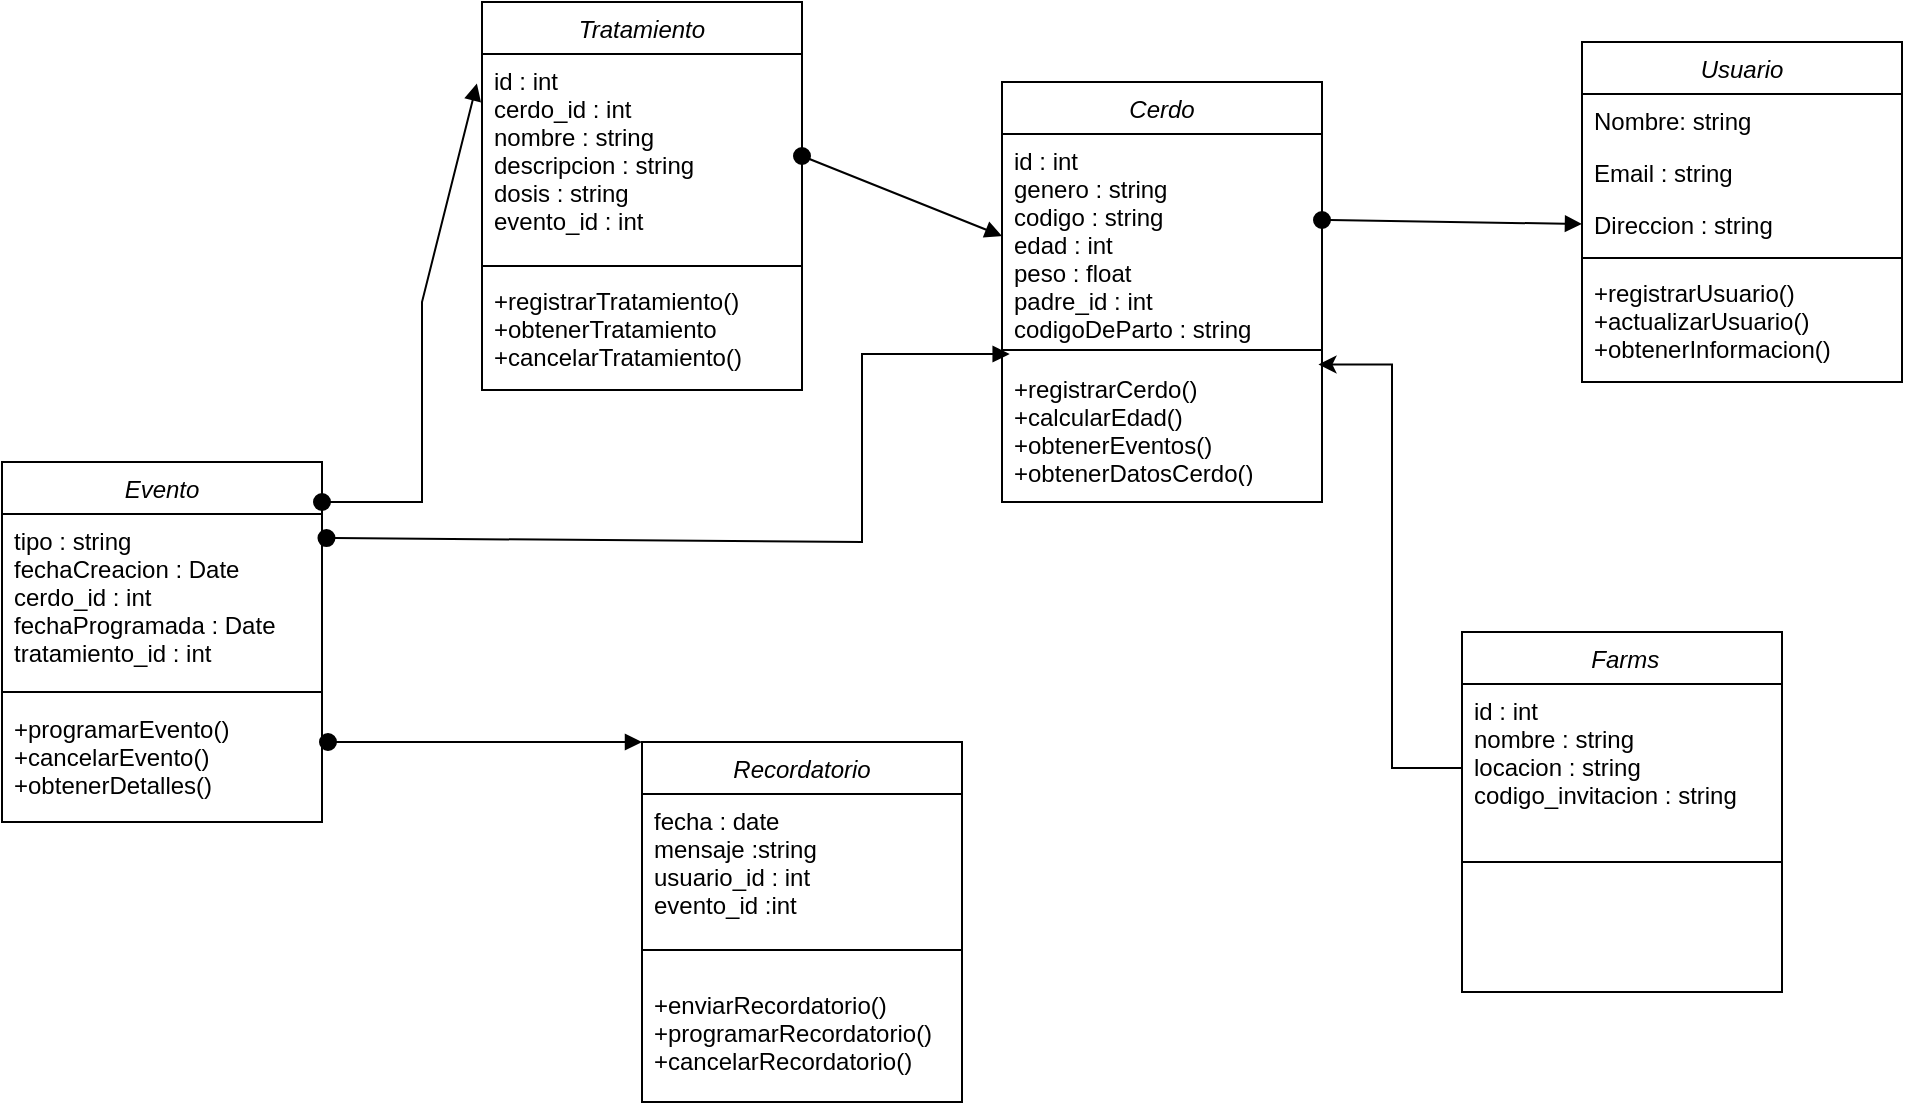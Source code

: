 <mxfile version="26.0.16">
  <diagram id="C5RBs43oDa-KdzZeNtuy" name="Page-1">
    <mxGraphModel dx="2069" dy="565" grid="1" gridSize="10" guides="1" tooltips="1" connect="1" arrows="1" fold="1" page="1" pageScale="1" pageWidth="827" pageHeight="1169" math="0" shadow="0">
      <root>
        <mxCell id="WIyWlLk6GJQsqaUBKTNV-0" />
        <mxCell id="WIyWlLk6GJQsqaUBKTNV-1" parent="WIyWlLk6GJQsqaUBKTNV-0" />
        <mxCell id="zkfFHV4jXpPFQw0GAbJ--0" value="Usuario" style="swimlane;fontStyle=2;align=center;verticalAlign=top;childLayout=stackLayout;horizontal=1;startSize=26;horizontalStack=0;resizeParent=1;resizeLast=0;collapsible=1;marginBottom=0;rounded=0;shadow=0;strokeWidth=1;" parent="WIyWlLk6GJQsqaUBKTNV-1" vertex="1">
          <mxGeometry x="530" y="110" width="160" height="170" as="geometry">
            <mxRectangle x="230" y="140" width="160" height="26" as="alternateBounds" />
          </mxGeometry>
        </mxCell>
        <mxCell id="zkfFHV4jXpPFQw0GAbJ--1" value="Nombre: string" style="text;align=left;verticalAlign=top;spacingLeft=4;spacingRight=4;overflow=hidden;rotatable=0;points=[[0,0.5],[1,0.5]];portConstraint=eastwest;" parent="zkfFHV4jXpPFQw0GAbJ--0" vertex="1">
          <mxGeometry y="26" width="160" height="26" as="geometry" />
        </mxCell>
        <mxCell id="zkfFHV4jXpPFQw0GAbJ--2" value="Email : string" style="text;align=left;verticalAlign=top;spacingLeft=4;spacingRight=4;overflow=hidden;rotatable=0;points=[[0,0.5],[1,0.5]];portConstraint=eastwest;rounded=0;shadow=0;html=0;" parent="zkfFHV4jXpPFQw0GAbJ--0" vertex="1">
          <mxGeometry y="52" width="160" height="26" as="geometry" />
        </mxCell>
        <mxCell id="zkfFHV4jXpPFQw0GAbJ--3" value="Direccion : string" style="text;align=left;verticalAlign=top;spacingLeft=4;spacingRight=4;overflow=hidden;rotatable=0;points=[[0,0.5],[1,0.5]];portConstraint=eastwest;rounded=0;shadow=0;html=0;" parent="zkfFHV4jXpPFQw0GAbJ--0" vertex="1">
          <mxGeometry y="78" width="160" height="26" as="geometry" />
        </mxCell>
        <mxCell id="zkfFHV4jXpPFQw0GAbJ--4" value="" style="line;html=1;strokeWidth=1;align=left;verticalAlign=middle;spacingTop=-1;spacingLeft=3;spacingRight=3;rotatable=0;labelPosition=right;points=[];portConstraint=eastwest;" parent="zkfFHV4jXpPFQw0GAbJ--0" vertex="1">
          <mxGeometry y="104" width="160" height="8" as="geometry" />
        </mxCell>
        <mxCell id="zkfFHV4jXpPFQw0GAbJ--5" value="+registrarUsuario()&#xa;+actualizarUsuario()&#xa;+obtenerInformacion()" style="text;align=left;verticalAlign=top;spacingLeft=4;spacingRight=4;overflow=hidden;rotatable=0;points=[[0,0.5],[1,0.5]];portConstraint=eastwest;" parent="zkfFHV4jXpPFQw0GAbJ--0" vertex="1">
          <mxGeometry y="112" width="160" height="58" as="geometry" />
        </mxCell>
        <mxCell id="Ull-ZQKAS_osXWNF02XS-26" value="Cerdo" style="swimlane;fontStyle=2;align=center;verticalAlign=top;childLayout=stackLayout;horizontal=1;startSize=26;horizontalStack=0;resizeParent=1;resizeLast=0;collapsible=1;marginBottom=0;rounded=0;shadow=0;strokeWidth=1;" vertex="1" parent="WIyWlLk6GJQsqaUBKTNV-1">
          <mxGeometry x="240" y="130" width="160" height="210" as="geometry">
            <mxRectangle x="230" y="140" width="160" height="26" as="alternateBounds" />
          </mxGeometry>
        </mxCell>
        <mxCell id="Ull-ZQKAS_osXWNF02XS-29" value="id : int&#xa;genero : string&#xa;codigo : string&#xa;edad : int&#xa;peso : float&#xa;padre_id : int&#xa;codigoDeParto : string&#xa;usuario_id : int" style="text;align=left;verticalAlign=top;spacingLeft=4;spacingRight=4;overflow=hidden;rotatable=0;points=[[0,0.5],[1,0.5]];portConstraint=eastwest;rounded=0;shadow=0;html=0;" vertex="1" parent="Ull-ZQKAS_osXWNF02XS-26">
          <mxGeometry y="26" width="160" height="102" as="geometry" />
        </mxCell>
        <mxCell id="Ull-ZQKAS_osXWNF02XS-30" value="" style="line;html=1;strokeWidth=1;align=left;verticalAlign=middle;spacingTop=-1;spacingLeft=3;spacingRight=3;rotatable=0;labelPosition=right;points=[];portConstraint=eastwest;" vertex="1" parent="Ull-ZQKAS_osXWNF02XS-26">
          <mxGeometry y="128" width="160" height="12" as="geometry" />
        </mxCell>
        <mxCell id="Ull-ZQKAS_osXWNF02XS-31" value="+registrarCerdo()&#xa;+calcularEdad()&#xa;+obtenerEventos()&#xa;+obtenerDatosCerdo()&#xa;+actualizarDatosCerdo()" style="text;align=left;verticalAlign=top;spacingLeft=4;spacingRight=4;overflow=hidden;rotatable=0;points=[[0,0.5],[1,0.5]];portConstraint=eastwest;" vertex="1" parent="Ull-ZQKAS_osXWNF02XS-26">
          <mxGeometry y="140" width="160" height="58" as="geometry" />
        </mxCell>
        <mxCell id="Ull-ZQKAS_osXWNF02XS-32" value="Tratamiento" style="swimlane;fontStyle=2;align=center;verticalAlign=top;childLayout=stackLayout;horizontal=1;startSize=26;horizontalStack=0;resizeParent=1;resizeLast=0;collapsible=1;marginBottom=0;rounded=0;shadow=0;strokeWidth=1;" vertex="1" parent="WIyWlLk6GJQsqaUBKTNV-1">
          <mxGeometry x="-20" y="90" width="160" height="194" as="geometry">
            <mxRectangle x="230" y="140" width="160" height="26" as="alternateBounds" />
          </mxGeometry>
        </mxCell>
        <mxCell id="Ull-ZQKAS_osXWNF02XS-33" value="id : int&#xa;cerdo_id : int&#xa;nombre : string&#xa;descripcion : string&#xa;dosis : string&#xa;evento_id : int" style="text;align=left;verticalAlign=top;spacingLeft=4;spacingRight=4;overflow=hidden;rotatable=0;points=[[0,0.5],[1,0.5]];portConstraint=eastwest;rounded=0;shadow=0;html=0;" vertex="1" parent="Ull-ZQKAS_osXWNF02XS-32">
          <mxGeometry y="26" width="160" height="102" as="geometry" />
        </mxCell>
        <mxCell id="Ull-ZQKAS_osXWNF02XS-34" value="" style="line;html=1;strokeWidth=1;align=left;verticalAlign=middle;spacingTop=-1;spacingLeft=3;spacingRight=3;rotatable=0;labelPosition=right;points=[];portConstraint=eastwest;" vertex="1" parent="Ull-ZQKAS_osXWNF02XS-32">
          <mxGeometry y="128" width="160" height="8" as="geometry" />
        </mxCell>
        <mxCell id="Ull-ZQKAS_osXWNF02XS-35" value="+registrarTratamiento()&#xa;+obtenerTratamiento&#xa;+cancelarTratamiento()" style="text;align=left;verticalAlign=top;spacingLeft=4;spacingRight=4;overflow=hidden;rotatable=0;points=[[0,0.5],[1,0.5]];portConstraint=eastwest;" vertex="1" parent="Ull-ZQKAS_osXWNF02XS-32">
          <mxGeometry y="136" width="160" height="58" as="geometry" />
        </mxCell>
        <mxCell id="Ull-ZQKAS_osXWNF02XS-36" value="Recordatorio" style="swimlane;fontStyle=2;align=center;verticalAlign=top;childLayout=stackLayout;horizontal=1;startSize=26;horizontalStack=0;resizeParent=1;resizeLast=0;collapsible=1;marginBottom=0;rounded=0;shadow=0;strokeWidth=1;" vertex="1" parent="WIyWlLk6GJQsqaUBKTNV-1">
          <mxGeometry x="60" y="460" width="160" height="180" as="geometry">
            <mxRectangle x="230" y="140" width="160" height="26" as="alternateBounds" />
          </mxGeometry>
        </mxCell>
        <mxCell id="Ull-ZQKAS_osXWNF02XS-37" value="fecha : date&#xa;mensaje :string&#xa;usuario_id : int&#xa;evento_id :int" style="text;align=left;verticalAlign=top;spacingLeft=4;spacingRight=4;overflow=hidden;rotatable=0;points=[[0,0.5],[1,0.5]];portConstraint=eastwest;rounded=0;shadow=0;html=0;" vertex="1" parent="Ull-ZQKAS_osXWNF02XS-36">
          <mxGeometry y="26" width="160" height="64" as="geometry" />
        </mxCell>
        <mxCell id="Ull-ZQKAS_osXWNF02XS-38" value="" style="line;html=1;strokeWidth=1;align=left;verticalAlign=middle;spacingTop=-1;spacingLeft=3;spacingRight=3;rotatable=0;labelPosition=right;points=[];portConstraint=eastwest;" vertex="1" parent="Ull-ZQKAS_osXWNF02XS-36">
          <mxGeometry y="90" width="160" height="28" as="geometry" />
        </mxCell>
        <mxCell id="Ull-ZQKAS_osXWNF02XS-39" value="+enviarRecordatorio()&#xa;+programarRecordatorio()&#xa;+cancelarRecordatorio()" style="text;align=left;verticalAlign=top;spacingLeft=4;spacingRight=4;overflow=hidden;rotatable=0;points=[[0,0.5],[1,0.5]];portConstraint=eastwest;" vertex="1" parent="Ull-ZQKAS_osXWNF02XS-36">
          <mxGeometry y="118" width="160" height="58" as="geometry" />
        </mxCell>
        <mxCell id="Ull-ZQKAS_osXWNF02XS-44" value="Evento" style="swimlane;fontStyle=2;align=center;verticalAlign=top;childLayout=stackLayout;horizontal=1;startSize=26;horizontalStack=0;resizeParent=1;resizeLast=0;collapsible=1;marginBottom=0;rounded=0;shadow=0;strokeWidth=1;" vertex="1" parent="WIyWlLk6GJQsqaUBKTNV-1">
          <mxGeometry x="-260" y="320" width="160" height="180" as="geometry">
            <mxRectangle x="230" y="140" width="160" height="26" as="alternateBounds" />
          </mxGeometry>
        </mxCell>
        <mxCell id="Ull-ZQKAS_osXWNF02XS-45" value="tipo : string&#xa;fechaCreacion : Date&#xa;cerdo_id : int&#xa;fechaProgramada : Date&#xa;tratamiento_id : int" style="text;align=left;verticalAlign=top;spacingLeft=4;spacingRight=4;overflow=hidden;rotatable=0;points=[[0,0.5],[1,0.5]];portConstraint=eastwest;rounded=0;shadow=0;html=0;" vertex="1" parent="Ull-ZQKAS_osXWNF02XS-44">
          <mxGeometry y="26" width="160" height="84" as="geometry" />
        </mxCell>
        <mxCell id="Ull-ZQKAS_osXWNF02XS-46" value="" style="line;html=1;strokeWidth=1;align=left;verticalAlign=middle;spacingTop=-1;spacingLeft=3;spacingRight=3;rotatable=0;labelPosition=right;points=[];portConstraint=eastwest;" vertex="1" parent="Ull-ZQKAS_osXWNF02XS-44">
          <mxGeometry y="110" width="160" height="10" as="geometry" />
        </mxCell>
        <mxCell id="Ull-ZQKAS_osXWNF02XS-47" value="+programarEvento()&#xa;+cancelarEvento()&#xa;+obtenerDetalles()" style="text;align=left;verticalAlign=top;spacingLeft=4;spacingRight=4;overflow=hidden;rotatable=0;points=[[0,0.5],[1,0.5]];portConstraint=eastwest;" vertex="1" parent="Ull-ZQKAS_osXWNF02XS-44">
          <mxGeometry y="120" width="160" height="58" as="geometry" />
        </mxCell>
        <mxCell id="Ull-ZQKAS_osXWNF02XS-48" value=" Farms" style="swimlane;fontStyle=2;align=center;verticalAlign=top;childLayout=stackLayout;horizontal=1;startSize=26;horizontalStack=0;resizeParent=1;resizeLast=0;collapsible=1;marginBottom=0;rounded=0;shadow=0;strokeWidth=1;" vertex="1" parent="WIyWlLk6GJQsqaUBKTNV-1">
          <mxGeometry x="470" y="405" width="160" height="180" as="geometry">
            <mxRectangle x="230" y="140" width="160" height="26" as="alternateBounds" />
          </mxGeometry>
        </mxCell>
        <mxCell id="Ull-ZQKAS_osXWNF02XS-49" value="id : int&#xa;nombre : string&#xa;locacion : string&#xa;codigo_invitacion : string" style="text;align=left;verticalAlign=top;spacingLeft=4;spacingRight=4;overflow=hidden;rotatable=0;points=[[0,0.5],[1,0.5]];portConstraint=eastwest;rounded=0;shadow=0;html=0;" vertex="1" parent="Ull-ZQKAS_osXWNF02XS-48">
          <mxGeometry y="26" width="160" height="84" as="geometry" />
        </mxCell>
        <mxCell id="Ull-ZQKAS_osXWNF02XS-50" value="" style="line;html=1;strokeWidth=1;align=left;verticalAlign=middle;spacingTop=-1;spacingLeft=3;spacingRight=3;rotatable=0;labelPosition=right;points=[];portConstraint=eastwest;" vertex="1" parent="Ull-ZQKAS_osXWNF02XS-48">
          <mxGeometry y="110" width="160" height="10" as="geometry" />
        </mxCell>
        <mxCell id="Ull-ZQKAS_osXWNF02XS-58" style="edgeStyle=orthogonalEdgeStyle;rounded=0;orthogonalLoop=1;jettySize=auto;html=1;exitX=0;exitY=0.5;exitDx=0;exitDy=0;entryX=0.989;entryY=0.021;entryDx=0;entryDy=0;entryPerimeter=0;" edge="1" parent="WIyWlLk6GJQsqaUBKTNV-1" source="Ull-ZQKAS_osXWNF02XS-49" target="Ull-ZQKAS_osXWNF02XS-31">
          <mxGeometry relative="1" as="geometry" />
        </mxCell>
        <mxCell id="Ull-ZQKAS_osXWNF02XS-64" value="" style="html=1;verticalAlign=bottom;startArrow=oval;startFill=1;endArrow=block;startSize=8;curved=0;rounded=0;entryX=-0.016;entryY=0.145;entryDx=0;entryDy=0;entryPerimeter=0;" edge="1" parent="WIyWlLk6GJQsqaUBKTNV-1" target="Ull-ZQKAS_osXWNF02XS-33">
          <mxGeometry width="60" relative="1" as="geometry">
            <mxPoint x="-100" y="340" as="sourcePoint" />
            <mxPoint x="-40" y="340" as="targetPoint" />
            <Array as="points">
              <mxPoint x="-50" y="340" />
              <mxPoint x="-50" y="240" />
            </Array>
          </mxGeometry>
        </mxCell>
        <mxCell id="Ull-ZQKAS_osXWNF02XS-65" value="" style="html=1;verticalAlign=bottom;startArrow=oval;startFill=1;endArrow=block;startSize=8;curved=0;rounded=0;entryX=0.024;entryY=-0.069;entryDx=0;entryDy=0;entryPerimeter=0;exitX=1.014;exitY=0.143;exitDx=0;exitDy=0;exitPerimeter=0;" edge="1" parent="WIyWlLk6GJQsqaUBKTNV-1" source="Ull-ZQKAS_osXWNF02XS-45" target="Ull-ZQKAS_osXWNF02XS-31">
          <mxGeometry width="60" relative="1" as="geometry">
            <mxPoint x="-90" y="350" as="sourcePoint" />
            <mxPoint x="-13" y="141" as="targetPoint" />
            <Array as="points">
              <mxPoint x="170" y="360" />
              <mxPoint x="170" y="266" />
            </Array>
          </mxGeometry>
        </mxCell>
        <mxCell id="Ull-ZQKAS_osXWNF02XS-66" value="" style="html=1;verticalAlign=bottom;startArrow=oval;startFill=1;endArrow=block;startSize=8;curved=0;rounded=0;entryX=0;entryY=0;entryDx=0;entryDy=0;" edge="1" parent="WIyWlLk6GJQsqaUBKTNV-1" target="Ull-ZQKAS_osXWNF02XS-36">
          <mxGeometry width="60" relative="1" as="geometry">
            <mxPoint x="-97" y="460" as="sourcePoint" />
            <mxPoint x="-3" y="151" as="targetPoint" />
          </mxGeometry>
        </mxCell>
        <mxCell id="Ull-ZQKAS_osXWNF02XS-67" value="" style="html=1;verticalAlign=bottom;startArrow=oval;startFill=1;endArrow=block;startSize=8;curved=0;rounded=0;entryX=0;entryY=0.5;entryDx=0;entryDy=0;exitX=1;exitY=0.5;exitDx=0;exitDy=0;" edge="1" parent="WIyWlLk6GJQsqaUBKTNV-1" source="Ull-ZQKAS_osXWNF02XS-33" target="Ull-ZQKAS_osXWNF02XS-29">
          <mxGeometry width="60" relative="1" as="geometry">
            <mxPoint x="-70" y="370" as="sourcePoint" />
            <mxPoint x="7" y="161" as="targetPoint" />
          </mxGeometry>
        </mxCell>
        <mxCell id="Ull-ZQKAS_osXWNF02XS-68" value="" style="html=1;verticalAlign=bottom;startArrow=oval;startFill=1;endArrow=block;startSize=8;curved=0;rounded=0;entryX=0;entryY=0.5;entryDx=0;entryDy=0;" edge="1" parent="WIyWlLk6GJQsqaUBKTNV-1" target="zkfFHV4jXpPFQw0GAbJ--3">
          <mxGeometry width="60" relative="1" as="geometry">
            <mxPoint x="400" y="199" as="sourcePoint" />
            <mxPoint x="477" y="-10" as="targetPoint" />
          </mxGeometry>
        </mxCell>
      </root>
    </mxGraphModel>
  </diagram>
</mxfile>
